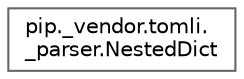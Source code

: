 digraph "Graphical Class Hierarchy"
{
 // LATEX_PDF_SIZE
  bgcolor="transparent";
  edge [fontname=Helvetica,fontsize=10,labelfontname=Helvetica,labelfontsize=10];
  node [fontname=Helvetica,fontsize=10,shape=box,height=0.2,width=0.4];
  rankdir="LR";
  Node0 [id="Node000000",label="pip._vendor.tomli.\l_parser.NestedDict",height=0.2,width=0.4,color="grey40", fillcolor="white", style="filled",URL="$d1/d3b/classpip_1_1__vendor_1_1tomli_1_1__parser_1_1NestedDict.html",tooltip=" "];
}
